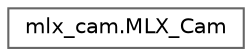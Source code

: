 digraph "Graphical Class Hierarchy"
{
 // LATEX_PDF_SIZE
  bgcolor="transparent";
  edge [fontname=Helvetica,fontsize=10,labelfontname=Helvetica,labelfontsize=10];
  node [fontname=Helvetica,fontsize=10,shape=box,height=0.2,width=0.4];
  rankdir="LR";
  Node0 [label="mlx_cam.MLX_Cam",height=0.2,width=0.4,color="grey40", fillcolor="white", style="filled",URL="$classmlx__cam_1_1_m_l_x___cam.html",tooltip="Class which wraps an MLX90640 thermal infrared camera driver to make it easier to grab and use an ima..."];
}
